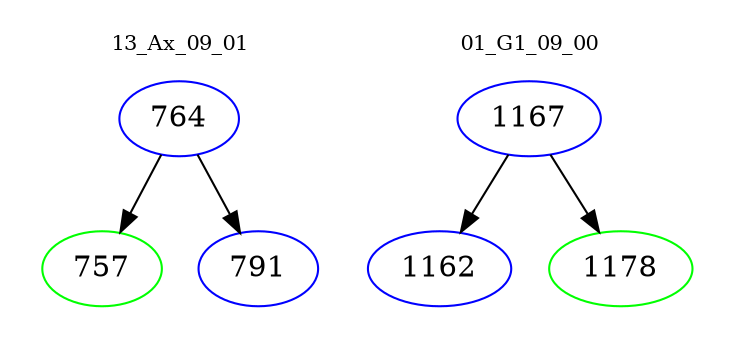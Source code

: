 digraph{
subgraph cluster_0 {
color = white
label = "13_Ax_09_01";
fontsize=10;
T0_764 [label="764", color="blue"]
T0_764 -> T0_757 [color="black"]
T0_757 [label="757", color="green"]
T0_764 -> T0_791 [color="black"]
T0_791 [label="791", color="blue"]
}
subgraph cluster_1 {
color = white
label = "01_G1_09_00";
fontsize=10;
T1_1167 [label="1167", color="blue"]
T1_1167 -> T1_1162 [color="black"]
T1_1162 [label="1162", color="blue"]
T1_1167 -> T1_1178 [color="black"]
T1_1178 [label="1178", color="green"]
}
}
